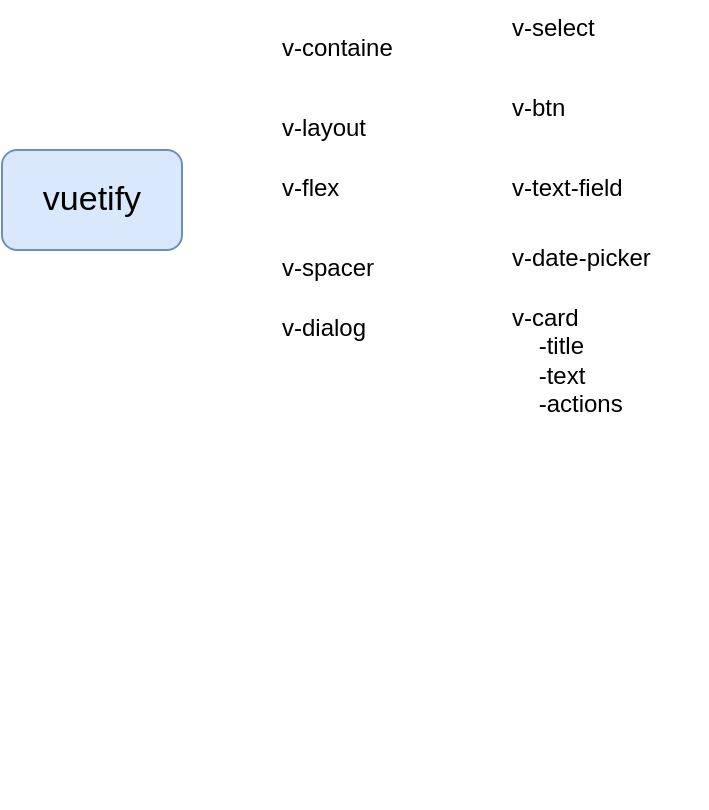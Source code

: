 <mxfile version="10.7.6" type="github"><diagram id="A9sA9B3j0F4WN_ucMEsM" name="vuetify"><mxGraphModel dx="1010" dy="538" grid="1" gridSize="10" guides="1" tooltips="1" connect="1" arrows="1" fold="1" page="1" pageScale="1" pageWidth="827" pageHeight="1169" math="0" shadow="0"><root><mxCell id="0"/><mxCell id="1" parent="0"/><mxCell id="k_TcNKcK_UbDv2tZXJoR-3" value="&lt;div style=&quot;text-align: center; font-size: 17px;&quot;&gt;&lt;span style=&quot;font-size: 17px;&quot;&gt;vuetify&lt;/span&gt;&lt;/div&gt;" style="rounded=1;whiteSpace=wrap;html=1;align=center;fontSize=17;fillColor=#dae8fc;strokeColor=#6c8ebf;" parent="1" vertex="1"><mxGeometry x="270" y="330" width="90" height="50" as="geometry"/></mxCell><mxCell id="k_TcNKcK_UbDv2tZXJoR-5" value="v-containe" style="text;html=1;fontSize=12;" parent="1" vertex="1"><mxGeometry x="408" y="265" width="60" height="30" as="geometry"/></mxCell><mxCell id="k_TcNKcK_UbDv2tZXJoR-6" value="v-layout" style="text;html=1;fontSize=12;" parent="1" vertex="1"><mxGeometry x="408.0" y="305" width="58" height="30" as="geometry"/></mxCell><mxCell id="k_TcNKcK_UbDv2tZXJoR-7" value="v-flex" style="text;html=1;fontSize=12;" parent="1" vertex="1"><mxGeometry x="408" y="335" width="40" height="30" as="geometry"/></mxCell><mxCell id="k_TcNKcK_UbDv2tZXJoR-8" value="v-select" style="text;html=1;fontSize=12;" parent="1" vertex="1"><mxGeometry x="522.5" y="255" width="80" height="40" as="geometry"/></mxCell><mxCell id="k_TcNKcK_UbDv2tZXJoR-19" value="" style="group" parent="1" vertex="1" connectable="0"><mxGeometry x="330" y="579" width="192" height="80" as="geometry"/></mxCell><mxCell id="tvRLxqpu5aZTaIv8cvWL-2" value="v-card&amp;nbsp; &amp;nbsp; &lt;br style=&quot;font-size: 12px&quot;&gt;&amp;nbsp; &amp;nbsp; -title&lt;br style=&quot;font-size: 12px&quot;&gt;&amp;nbsp; &amp;nbsp; -text&lt;br style=&quot;font-size: 12px&quot;&gt;&amp;nbsp; &amp;nbsp; -actions&lt;br style=&quot;font-size: 12px&quot;&gt;" style="text;html=1;fontSize=12;" parent="1" vertex="1"><mxGeometry x="522.5" y="400" width="100" height="90" as="geometry"/></mxCell><mxCell id="tvRLxqpu5aZTaIv8cvWL-3" value="v-date-picker" style="text;html=1;fontSize=12;" parent="1" vertex="1"><mxGeometry x="522.5" y="370" width="100" height="30" as="geometry"/></mxCell><mxCell id="tvRLxqpu5aZTaIv8cvWL-4" value="v-spacer" style="text;html=1;fontSize=12;" parent="1" vertex="1"><mxGeometry x="408" y="375" width="70" height="30" as="geometry"/></mxCell><mxCell id="tvRLxqpu5aZTaIv8cvWL-5" value="v-text-field" style="text;html=1;fontSize=12;" parent="1" vertex="1"><mxGeometry x="522.5" y="335" width="80" height="30" as="geometry"/></mxCell><mxCell id="tvRLxqpu5aZTaIv8cvWL-6" value="v-btn" style="text;html=1;fontSize=12;" parent="1" vertex="1"><mxGeometry x="522.5" y="295" width="50" height="30" as="geometry"/></mxCell><mxCell id="tvRLxqpu5aZTaIv8cvWL-7" value="v-dialog" style="text;html=1;fontSize=12;" parent="1" vertex="1"><mxGeometry x="408" y="405" width="70" height="30" as="geometry"/></mxCell></root></mxGraphModel></diagram><diagram id="F0uzZTR8OXVCGJeS6mFv" name="vueProject"><mxGraphModel dx="1640" dy="841" grid="1" gridSize="10" guides="1" tooltips="1" connect="1" arrows="1" fold="1" page="1" pageScale="1" pageWidth="827" pageHeight="1169" math="0" shadow="0"><root><mxCell id="VewsmSrqsDImNNd301B6-0"/><mxCell id="VewsmSrqsDImNNd301B6-1" parent="VewsmSrqsDImNNd301B6-0"/><mxCell id="KoiaI4dHx1rNpQwcyieJ-42" value="" style="rounded=0;whiteSpace=wrap;html=1;fillColor=#fff2cc;strokeColor=#d6b656;fontSize=40;" vertex="1" parent="VewsmSrqsDImNNd301B6-1"><mxGeometry x="434.5" y="830" width="1790" height="920" as="geometry"/></mxCell><mxCell id="KoiaI4dHx1rNpQwcyieJ-41" value="" style="rounded=0;whiteSpace=wrap;html=1;fillColor=#f8cecc;strokeColor=#b85450;fontSize=40;" vertex="1" parent="VewsmSrqsDImNNd301B6-1"><mxGeometry x="660" y="1010" width="951" height="450" as="geometry"/></mxCell><mxCell id="KoiaI4dHx1rNpQwcyieJ-40" value="" style="rounded=0;whiteSpace=wrap;html=1;fillColor=#dae8fc;strokeColor=#6c8ebf;fontSize=40;" vertex="1" parent="VewsmSrqsDImNNd301B6-1"><mxGeometry x="444.5" y="310" width="1110" height="450" as="geometry"/></mxCell><mxCell id="KoiaI4dHx1rNpQwcyieJ-3" value="" style="edgeStyle=orthogonalEdgeStyle;rounded=0;orthogonalLoop=1;jettySize=auto;html=1;fillColor=#d5e8d4;strokeColor=#82b366;fontSize=40;strokeWidth=2;" edge="1" parent="VewsmSrqsDImNNd301B6-1" source="KoiaI4dHx1rNpQwcyieJ-1" target="KoiaI4dHx1rNpQwcyieJ-2"><mxGeometry relative="1" as="geometry"/></mxCell><mxCell id="KoiaI4dHx1rNpQwcyieJ-1" value="&lt;font style=&quot;font-size: 40px;&quot;&gt;menu&lt;/font&gt;" style="rounded=1;whiteSpace=wrap;html=1;fillColor=#d5e8d4;strokeColor=#82b366;fontSize=40;" vertex="1" parent="VewsmSrqsDImNNd301B6-1"><mxGeometry x="674.5" y="390" width="120" height="60" as="geometry"/></mxCell><mxCell id="KoiaI4dHx1rNpQwcyieJ-5" value="" style="edgeStyle=orthogonalEdgeStyle;rounded=0;orthogonalLoop=1;jettySize=auto;html=1;fillColor=#d5e8d4;strokeColor=#82b366;fontSize=40;strokeWidth=2;" edge="1" parent="VewsmSrqsDImNNd301B6-1" source="KoiaI4dHx1rNpQwcyieJ-2" target="KoiaI4dHx1rNpQwcyieJ-4"><mxGeometry relative="1" as="geometry"/></mxCell><mxCell id="KoiaI4dHx1rNpQwcyieJ-2" value="&lt;span style=&quot;font-size: 40px;&quot;&gt;router&lt;/span&gt;" style="rounded=1;whiteSpace=wrap;html=1;fillColor=#d5e8d4;strokeColor=#82b366;fontSize=40;" vertex="1" parent="VewsmSrqsDImNNd301B6-1"><mxGeometry x="874.5" y="390" width="120" height="60" as="geometry"/></mxCell><mxCell id="KoiaI4dHx1rNpQwcyieJ-7" value="" style="edgeStyle=orthogonalEdgeStyle;rounded=0;orthogonalLoop=1;jettySize=auto;html=1;fillColor=#d5e8d4;strokeColor=#82b366;fontSize=40;strokeWidth=2;" edge="1" parent="VewsmSrqsDImNNd301B6-1" source="KoiaI4dHx1rNpQwcyieJ-4" target="KoiaI4dHx1rNpQwcyieJ-6"><mxGeometry relative="1" as="geometry"/></mxCell><mxCell id="KoiaI4dHx1rNpQwcyieJ-4" value="&lt;span style=&quot;font-size: 40px;&quot;&gt;pages&lt;/span&gt;" style="rounded=1;whiteSpace=wrap;html=1;fillColor=#d5e8d4;strokeColor=#82b366;fontSize=40;" vertex="1" parent="VewsmSrqsDImNNd301B6-1"><mxGeometry x="1074.5" y="390" width="120" height="60" as="geometry"/></mxCell><mxCell id="KoiaI4dHx1rNpQwcyieJ-9" value="" style="edgeStyle=orthogonalEdgeStyle;rounded=0;orthogonalLoop=1;jettySize=auto;html=1;fillColor=#d5e8d4;strokeColor=#82b366;fontSize=40;strokeWidth=2;" edge="1" parent="VewsmSrqsDImNNd301B6-1" source="KoiaI4dHx1rNpQwcyieJ-6" target="KoiaI4dHx1rNpQwcyieJ-8"><mxGeometry relative="1" as="geometry"/></mxCell><mxCell id="KoiaI4dHx1rNpQwcyieJ-6" value="&lt;span style=&quot;font-size: 40px;&quot;&gt;components&lt;/span&gt;" style="rounded=1;whiteSpace=wrap;html=1;fillColor=#d5e8d4;strokeColor=#82b366;fontSize=40;" vertex="1" parent="VewsmSrqsDImNNd301B6-1"><mxGeometry x="1275" y="390" width="236" height="60" as="geometry"/></mxCell><mxCell id="KoiaI4dHx1rNpQwcyieJ-11" value="" style="edgeStyle=orthogonalEdgeStyle;rounded=0;orthogonalLoop=1;jettySize=auto;html=1;fillColor=#d5e8d4;strokeColor=#82b366;fontSize=40;strokeWidth=2;" edge="1" parent="VewsmSrqsDImNNd301B6-1" source="KoiaI4dHx1rNpQwcyieJ-8" target="KoiaI4dHx1rNpQwcyieJ-10"><mxGeometry relative="1" as="geometry"/></mxCell><mxCell id="KoiaI4dHx1rNpQwcyieJ-8" value="&lt;span style=&quot;font-size: 40px;&quot;&gt;mixins&lt;/span&gt;" style="rounded=1;whiteSpace=wrap;html=1;fillColor=#d5e8d4;strokeColor=#82b366;fontSize=40;" vertex="1" parent="VewsmSrqsDImNNd301B6-1"><mxGeometry x="1333.5" y="530" width="120" height="60" as="geometry"/></mxCell><mxCell id="KoiaI4dHx1rNpQwcyieJ-10" value="&lt;span style=&quot;font-size: 40px;&quot;&gt;apis&lt;/span&gt;" style="rounded=1;whiteSpace=wrap;html=1;fillColor=#d5e8d4;strokeColor=#82b366;fontSize=40;" vertex="1" parent="VewsmSrqsDImNNd301B6-1"><mxGeometry x="1333.5" y="670" width="120" height="60" as="geometry"/></mxCell><mxCell id="KoiaI4dHx1rNpQwcyieJ-14" value="" style="edgeStyle=orthogonalEdgeStyle;rounded=0;orthogonalLoop=1;jettySize=auto;html=1;fillColor=#d5e8d4;strokeColor=#82b366;fontSize=40;strokeWidth=2;" edge="1" parent="VewsmSrqsDImNNd301B6-1" source="KoiaI4dHx1rNpQwcyieJ-12" target="KoiaI4dHx1rNpQwcyieJ-13"><mxGeometry relative="1" as="geometry"/></mxCell><mxCell id="KoiaI4dHx1rNpQwcyieJ-12" value="&lt;span style=&quot;font-size: 40px;&quot;&gt;index.js&lt;/span&gt;" style="rounded=1;whiteSpace=wrap;html=1;fillColor=#d5e8d4;strokeColor=#82b366;fontSize=40;" vertex="1" parent="VewsmSrqsDImNNd301B6-1"><mxGeometry x="876" y="670" width="156" height="70" as="geometry"/></mxCell><mxCell id="KoiaI4dHx1rNpQwcyieJ-13" value="&lt;span style=&quot;font-size: 40px;&quot;&gt;config&lt;/span&gt;" style="rounded=1;whiteSpace=wrap;html=1;fillColor=#d5e8d4;strokeColor=#82b366;fontSize=40;" vertex="1" parent="VewsmSrqsDImNNd301B6-1"><mxGeometry x="894.5" y="863.5" width="120" height="60" as="geometry"/></mxCell><mxCell id="KoiaI4dHx1rNpQwcyieJ-15" value="&lt;span style=&quot;font-size: 40px;&quot;&gt;store&lt;/span&gt;" style="rounded=1;whiteSpace=wrap;html=1;fillColor=#d5e8d4;strokeColor=#82b366;fontSize=40;" vertex="1" parent="VewsmSrqsDImNNd301B6-1"><mxGeometry x="1074.5" y="863.5" width="120" height="60" as="geometry"/></mxCell><mxCell id="KoiaI4dHx1rNpQwcyieJ-16" value="&lt;span style=&quot;font-size: 40px;&quot;&gt;common&lt;/span&gt;" style="rounded=1;whiteSpace=wrap;html=1;fillColor=#d5e8d4;strokeColor=#82b366;fontSize=40;" vertex="1" parent="VewsmSrqsDImNNd301B6-1"><mxGeometry x="695" y="864" width="166" height="67" as="geometry"/></mxCell><mxCell id="KoiaI4dHx1rNpQwcyieJ-19" value="" style="edgeStyle=orthogonalEdgeStyle;rounded=0;orthogonalLoop=1;jettySize=auto;html=1;fillColor=#d5e8d4;strokeColor=#82b366;fontSize=40;strokeWidth=2;" edge="1" parent="VewsmSrqsDImNNd301B6-1" source="KoiaI4dHx1rNpQwcyieJ-17" target="KoiaI4dHx1rNpQwcyieJ-18"><mxGeometry relative="1" as="geometry"/></mxCell><mxCell id="KoiaI4dHx1rNpQwcyieJ-17" value="&lt;span style=&quot;font-size: 40px;&quot;&gt;menu&lt;/span&gt;" style="rounded=1;whiteSpace=wrap;html=1;fillColor=#d5e8d4;strokeColor=#82b366;fontSize=40;" vertex="1" parent="VewsmSrqsDImNNd301B6-1"><mxGeometry x="704.5" y="1060" width="120" height="60" as="geometry"/></mxCell><mxCell id="KoiaI4dHx1rNpQwcyieJ-21" value="" style="edgeStyle=orthogonalEdgeStyle;rounded=0;orthogonalLoop=1;jettySize=auto;html=1;fillColor=#d5e8d4;strokeColor=#82b366;fontSize=40;strokeWidth=2;" edge="1" parent="VewsmSrqsDImNNd301B6-1" source="KoiaI4dHx1rNpQwcyieJ-18" target="KoiaI4dHx1rNpQwcyieJ-20"><mxGeometry relative="1" as="geometry"/></mxCell><mxCell id="KoiaI4dHx1rNpQwcyieJ-18" value="&lt;span style=&quot;font-size: 40px;&quot;&gt;router&lt;/span&gt;" style="rounded=1;whiteSpace=wrap;html=1;fillColor=#d5e8d4;strokeColor=#82b366;fontSize=40;" vertex="1" parent="VewsmSrqsDImNNd301B6-1"><mxGeometry x="904.5" y="1060" width="120" height="60" as="geometry"/></mxCell><mxCell id="KoiaI4dHx1rNpQwcyieJ-23" value="" style="edgeStyle=orthogonalEdgeStyle;rounded=0;orthogonalLoop=1;jettySize=auto;html=1;fillColor=#d5e8d4;strokeColor=#82b366;fontSize=40;strokeWidth=2;" edge="1" parent="VewsmSrqsDImNNd301B6-1" source="KoiaI4dHx1rNpQwcyieJ-20" target="KoiaI4dHx1rNpQwcyieJ-22"><mxGeometry relative="1" as="geometry"/></mxCell><mxCell id="KoiaI4dHx1rNpQwcyieJ-20" value="&lt;span style=&quot;font-size: 40px;&quot;&gt;pages&lt;/span&gt;" style="rounded=1;whiteSpace=wrap;html=1;fillColor=#d5e8d4;strokeColor=#82b366;fontSize=40;" vertex="1" parent="VewsmSrqsDImNNd301B6-1"><mxGeometry x="1104.5" y="1060" width="120" height="60" as="geometry"/></mxCell><mxCell id="KoiaI4dHx1rNpQwcyieJ-25" value="" style="edgeStyle=orthogonalEdgeStyle;rounded=0;orthogonalLoop=1;jettySize=auto;html=1;fillColor=#d5e8d4;strokeColor=#82b366;fontSize=40;strokeWidth=2;" edge="1" parent="VewsmSrqsDImNNd301B6-1" source="KoiaI4dHx1rNpQwcyieJ-22" target="KoiaI4dHx1rNpQwcyieJ-24"><mxGeometry relative="1" as="geometry"/></mxCell><mxCell id="KoiaI4dHx1rNpQwcyieJ-22" value="&lt;span style=&quot;font-size: 40px;&quot;&gt;components&lt;/span&gt;" style="rounded=1;whiteSpace=wrap;html=1;fillColor=#d5e8d4;strokeColor=#82b366;fontSize=40;" vertex="1" parent="VewsmSrqsDImNNd301B6-1"><mxGeometry x="1305" y="1060" width="216" height="60" as="geometry"/></mxCell><mxCell id="KoiaI4dHx1rNpQwcyieJ-27" value="" style="edgeStyle=orthogonalEdgeStyle;rounded=0;orthogonalLoop=1;jettySize=auto;html=1;fillColor=#d5e8d4;strokeColor=#82b366;fontSize=40;strokeWidth=2;" edge="1" parent="VewsmSrqsDImNNd301B6-1" source="KoiaI4dHx1rNpQwcyieJ-24" target="KoiaI4dHx1rNpQwcyieJ-26"><mxGeometry relative="1" as="geometry"/></mxCell><mxCell id="KoiaI4dHx1rNpQwcyieJ-24" value="&lt;span style=&quot;font-size: 40px;&quot;&gt;mixins&lt;/span&gt;" style="rounded=1;whiteSpace=wrap;html=1;fillColor=#d5e8d4;strokeColor=#82b366;fontSize=40;" vertex="1" parent="VewsmSrqsDImNNd301B6-1"><mxGeometry x="1305" y="1200" width="216" height="70" as="geometry"/></mxCell><mxCell id="KoiaI4dHx1rNpQwcyieJ-26" value="&lt;span style=&quot;font-size: 40px;&quot;&gt;apis&lt;/span&gt;" style="rounded=1;whiteSpace=wrap;html=1;fillColor=#d5e8d4;strokeColor=#82b366;fontSize=40;" vertex="1" parent="VewsmSrqsDImNNd301B6-1"><mxGeometry x="1305" y="1340" width="216" height="60" as="geometry"/></mxCell><mxCell id="KoiaI4dHx1rNpQwcyieJ-28" value="&lt;span style=&quot;font-size: 40px;&quot;&gt;App.vue&lt;/span&gt;" style="rounded=1;whiteSpace=wrap;html=1;fillColor=#ffe6cc;strokeColor=#d79b00;fontSize=40;" vertex="1" parent="VewsmSrqsDImNNd301B6-1"><mxGeometry x="1024.5" y="1340" width="180" height="60" as="geometry"/></mxCell><mxCell id="KoiaI4dHx1rNpQwcyieJ-29" value="&lt;span style=&quot;font-size: 40px;&quot;&gt;main.js&lt;/span&gt;" style="rounded=1;whiteSpace=wrap;html=1;fillColor=#ffe6cc;strokeColor=#d79b00;fontSize=40;" vertex="1" parent="VewsmSrqsDImNNd301B6-1"><mxGeometry x="784.5" y="1340" width="180" height="60" as="geometry"/></mxCell><mxCell id="KoiaI4dHx1rNpQwcyieJ-30" value="&lt;span style=&quot;font-size: 40px;&quot;&gt;package.json&lt;/span&gt;" style="rounded=1;whiteSpace=wrap;html=1;fillColor=#ffe6cc;strokeColor=#d79b00;fontSize=40;" vertex="1" parent="VewsmSrqsDImNNd301B6-1"><mxGeometry x="730" y="1500" width="255" height="80" as="geometry"/></mxCell><mxCell id="KoiaI4dHx1rNpQwcyieJ-31" value="&lt;span style=&quot;font-size: 40px;&quot;&gt;index.html&lt;/span&gt;" style="rounded=1;whiteSpace=wrap;html=1;fillColor=#ffe6cc;strokeColor=#d79b00;fontSize=40;" vertex="1" parent="VewsmSrqsDImNNd301B6-1"><mxGeometry x="1020" y="1520" width="194" height="60" as="geometry"/></mxCell><mxCell id="KoiaI4dHx1rNpQwcyieJ-32" value="&lt;span style=&quot;font-size: 40px;&quot;&gt;README.md&lt;/span&gt;" style="rounded=1;whiteSpace=wrap;html=1;fillColor=#ffe6cc;strokeColor=#d79b00;fontSize=40;" vertex="1" parent="VewsmSrqsDImNNd301B6-1"><mxGeometry x="1240" y="1520" width="255" height="60" as="geometry"/></mxCell><mxCell id="KoiaI4dHx1rNpQwcyieJ-33" value="&lt;span style=&quot;font-size: 40px;&quot;&gt;build&lt;/span&gt;" style="rounded=1;whiteSpace=wrap;html=1;fillColor=#d5e8d4;strokeColor=#82b366;fontSize=40;" vertex="1" parent="VewsmSrqsDImNNd301B6-1"><mxGeometry x="1634.5" y="1051.5" width="180" height="60" as="geometry"/></mxCell><mxCell id="KoiaI4dHx1rNpQwcyieJ-43" style="edgeStyle=orthogonalEdgeStyle;rounded=0;orthogonalLoop=1;jettySize=auto;html=1;exitX=1;exitY=0.5;exitDx=0;exitDy=0;entryX=0;entryY=0.5;entryDx=0;entryDy=0;startArrow=diamondThin;startFill=0;endArrow=open;endFill=0;endSize=10;startSize=16;fontSize=40;strokeWidth=3;" edge="1" parent="VewsmSrqsDImNNd301B6-1" source="KoiaI4dHx1rNpQwcyieJ-34" target="KoiaI4dHx1rNpQwcyieJ-38"><mxGeometry relative="1" as="geometry"/></mxCell><mxCell id="KoiaI4dHx1rNpQwcyieJ-34" value="&lt;span style=&quot;font-size: 40px;&quot;&gt;config&lt;/span&gt;" style="rounded=1;whiteSpace=wrap;html=1;fillColor=#d5e8d4;strokeColor=#82b366;fontSize=40;" vertex="1" parent="VewsmSrqsDImNNd301B6-1"><mxGeometry x="1634.5" y="1153" width="180" height="60" as="geometry"/></mxCell><mxCell id="KoiaI4dHx1rNpQwcyieJ-35" value="&lt;span style=&quot;font-size: 40px;&quot;&gt;dist&lt;/span&gt;" style="rounded=1;whiteSpace=wrap;html=1;fillColor=#d5e8d4;strokeColor=#82b366;fontSize=40;" vertex="1" parent="VewsmSrqsDImNNd301B6-1"><mxGeometry x="1634.5" y="1250.5" width="180" height="60" as="geometry"/></mxCell><mxCell id="KoiaI4dHx1rNpQwcyieJ-36" value="&lt;span style=&quot;font-size: 40px;&quot;&gt;node_modules&lt;/span&gt;" style="rounded=1;whiteSpace=wrap;html=1;fillColor=#d5e8d4;strokeColor=#82b366;fontSize=40;" vertex="1" parent="VewsmSrqsDImNNd301B6-1"><mxGeometry x="1635" y="1331" width="266" height="70" as="geometry"/></mxCell><mxCell id="KoiaI4dHx1rNpQwcyieJ-37" value="&lt;span style=&quot;font-size: 40px;&quot;&gt;static&lt;/span&gt;" style="rounded=1;whiteSpace=wrap;html=1;fillColor=#d5e8d4;strokeColor=#82b366;fontSize=40;" vertex="1" parent="VewsmSrqsDImNNd301B6-1"><mxGeometry x="1634.5" y="1450.5" width="200" height="60" as="geometry"/></mxCell><mxCell id="KoiaI4dHx1rNpQwcyieJ-38" value="&lt;span style=&quot;font-size: 40px;&quot;&gt;dev.env.json&lt;/span&gt;" style="rounded=1;whiteSpace=wrap;html=1;fillColor=#ffe6cc;strokeColor=#d79b00;fontSize=40;" vertex="1" parent="VewsmSrqsDImNNd301B6-1"><mxGeometry x="1928" y="1149" width="246" height="67" as="geometry"/></mxCell><mxCell id="KoiaI4dHx1rNpQwcyieJ-44" value="App/lib/" style="text;html=1;strokeColor=none;fillColor=none;align=center;verticalAlign=middle;whiteSpace=wrap;rounded=0;fontSize=40;" vertex="1" parent="VewsmSrqsDImNNd301B6-1"><mxGeometry x="470" y="330" width="160" height="60" as="geometry"/></mxCell></root></mxGraphModel></diagram></mxfile>